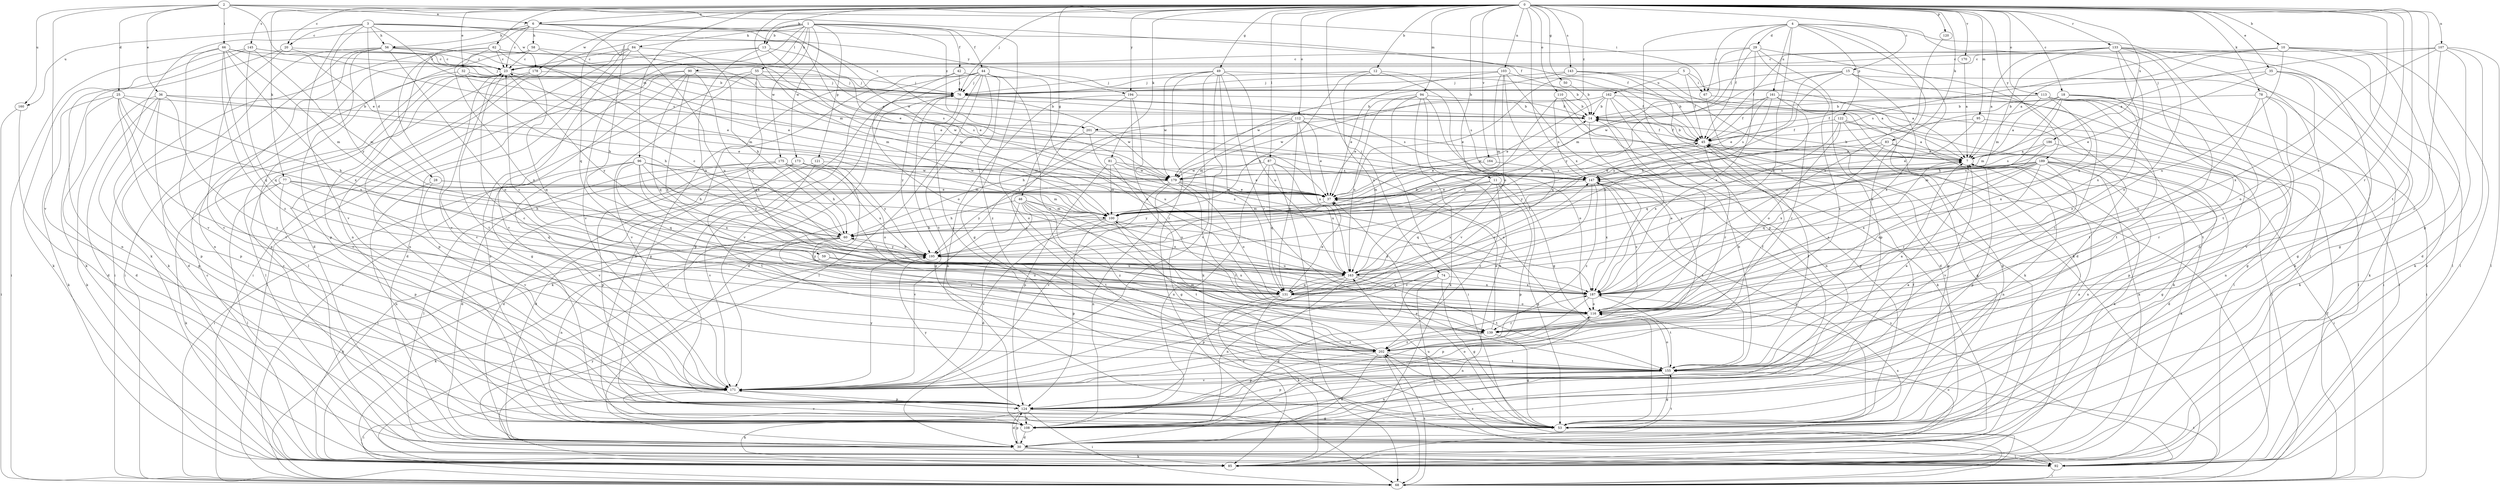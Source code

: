 strict digraph  {
0;
1;
2;
3;
4;
5;
6;
7;
10;
11;
12;
13;
14;
15;
18;
20;
23;
25;
28;
29;
30;
32;
35;
36;
37;
42;
44;
45;
46;
49;
50;
53;
55;
56;
58;
59;
60;
62;
66;
67;
68;
74;
76;
77;
78;
81;
83;
84;
85;
87;
90;
92;
94;
95;
96;
100;
103;
107;
108;
110;
112;
113;
116;
120;
121;
122;
124;
131;
133;
139;
143;
145;
147;
155;
160;
161;
162;
163;
164;
170;
171;
173;
175;
178;
179;
186;
187;
189;
194;
195;
201;
202;
0 -> 6  [label=a];
0 -> 10  [label=b];
0 -> 11  [label=b];
0 -> 12  [label=b];
0 -> 13  [label=b];
0 -> 15  [label=c];
0 -> 18  [label=c];
0 -> 20  [label=c];
0 -> 32  [label=e];
0 -> 35  [label=e];
0 -> 46  [label=g];
0 -> 49  [label=g];
0 -> 50  [label=g];
0 -> 53  [label=g];
0 -> 62  [label=i];
0 -> 74  [label=j];
0 -> 76  [label=j];
0 -> 77  [label=k];
0 -> 78  [label=k];
0 -> 81  [label=k];
0 -> 83  [label=k];
0 -> 87  [label=l];
0 -> 94  [label=m];
0 -> 95  [label=m];
0 -> 96  [label=m];
0 -> 100  [label=m];
0 -> 103  [label=n];
0 -> 107  [label=n];
0 -> 110  [label=o];
0 -> 112  [label=o];
0 -> 113  [label=o];
0 -> 116  [label=o];
0 -> 120  [label=p];
0 -> 131  [label=q];
0 -> 133  [label=r];
0 -> 139  [label=r];
0 -> 143  [label=s];
0 -> 145  [label=s];
0 -> 155  [label=t];
0 -> 164  [label=v];
0 -> 170  [label=v];
0 -> 186  [label=x];
0 -> 187  [label=x];
0 -> 189  [label=y];
0 -> 194  [label=y];
0 -> 201  [label=z];
1 -> 13  [label=b];
1 -> 42  [label=f];
1 -> 44  [label=f];
1 -> 53  [label=g];
1 -> 55  [label=h];
1 -> 84  [label=k];
1 -> 90  [label=l];
1 -> 108  [label=n];
1 -> 121  [label=p];
1 -> 171  [label=v];
1 -> 173  [label=w];
1 -> 175  [label=w];
1 -> 178  [label=w];
1 -> 201  [label=z];
2 -> 6  [label=a];
2 -> 25  [label=d];
2 -> 36  [label=e];
2 -> 37  [label=e];
2 -> 45  [label=f];
2 -> 66  [label=i];
2 -> 67  [label=i];
2 -> 160  [label=u];
2 -> 171  [label=v];
3 -> 20  [label=c];
3 -> 28  [label=d];
3 -> 56  [label=h];
3 -> 147  [label=s];
3 -> 160  [label=u];
3 -> 171  [label=v];
3 -> 178  [label=w];
3 -> 194  [label=y];
3 -> 195  [label=y];
3 -> 201  [label=z];
4 -> 29  [label=d];
4 -> 30  [label=d];
4 -> 45  [label=f];
4 -> 67  [label=i];
4 -> 85  [label=k];
4 -> 92  [label=l];
4 -> 122  [label=p];
4 -> 124  [label=p];
4 -> 161  [label=u];
4 -> 187  [label=x];
4 -> 202  [label=z];
5 -> 7  [label=a];
5 -> 37  [label=e];
5 -> 45  [label=f];
5 -> 67  [label=i];
5 -> 162  [label=u];
6 -> 23  [label=c];
6 -> 30  [label=d];
6 -> 37  [label=e];
6 -> 45  [label=f];
6 -> 56  [label=h];
6 -> 58  [label=h];
6 -> 59  [label=h];
6 -> 85  [label=k];
6 -> 179  [label=w];
7 -> 14  [label=b];
7 -> 85  [label=k];
7 -> 108  [label=n];
7 -> 124  [label=p];
7 -> 147  [label=s];
10 -> 7  [label=a];
10 -> 23  [label=c];
10 -> 53  [label=g];
10 -> 85  [label=k];
10 -> 92  [label=l];
10 -> 147  [label=s];
10 -> 163  [label=u];
11 -> 37  [label=e];
11 -> 53  [label=g];
11 -> 124  [label=p];
11 -> 131  [label=q];
11 -> 195  [label=y];
11 -> 202  [label=z];
12 -> 60  [label=h];
12 -> 76  [label=j];
12 -> 147  [label=s];
12 -> 163  [label=u];
12 -> 171  [label=v];
13 -> 23  [label=c];
13 -> 37  [label=e];
13 -> 100  [label=m];
13 -> 108  [label=n];
13 -> 163  [label=u];
14 -> 45  [label=f];
14 -> 187  [label=x];
15 -> 37  [label=e];
15 -> 68  [label=i];
15 -> 76  [label=j];
15 -> 155  [label=t];
15 -> 179  [label=w];
15 -> 187  [label=x];
15 -> 195  [label=y];
18 -> 7  [label=a];
18 -> 14  [label=b];
18 -> 60  [label=h];
18 -> 92  [label=l];
18 -> 100  [label=m];
18 -> 116  [label=o];
18 -> 155  [label=t];
20 -> 23  [label=c];
20 -> 37  [label=e];
20 -> 85  [label=k];
20 -> 171  [label=v];
23 -> 76  [label=j];
23 -> 155  [label=t];
23 -> 171  [label=v];
23 -> 195  [label=y];
25 -> 14  [label=b];
25 -> 30  [label=d];
25 -> 60  [label=h];
25 -> 85  [label=k];
25 -> 124  [label=p];
25 -> 155  [label=t];
25 -> 163  [label=u];
28 -> 37  [label=e];
28 -> 100  [label=m];
28 -> 108  [label=n];
28 -> 171  [label=v];
29 -> 23  [label=c];
29 -> 30  [label=d];
29 -> 100  [label=m];
29 -> 124  [label=p];
29 -> 187  [label=x];
29 -> 195  [label=y];
29 -> 202  [label=z];
30 -> 7  [label=a];
30 -> 23  [label=c];
30 -> 85  [label=k];
30 -> 92  [label=l];
30 -> 124  [label=p];
30 -> 155  [label=t];
30 -> 187  [label=x];
32 -> 30  [label=d];
32 -> 60  [label=h];
32 -> 76  [label=j];
32 -> 147  [label=s];
35 -> 37  [label=e];
35 -> 53  [label=g];
35 -> 76  [label=j];
35 -> 85  [label=k];
35 -> 116  [label=o];
36 -> 14  [label=b];
36 -> 37  [label=e];
36 -> 53  [label=g];
36 -> 85  [label=k];
36 -> 92  [label=l];
36 -> 124  [label=p];
36 -> 202  [label=z];
37 -> 100  [label=m];
42 -> 7  [label=a];
42 -> 53  [label=g];
42 -> 76  [label=j];
42 -> 116  [label=o];
44 -> 30  [label=d];
44 -> 76  [label=j];
44 -> 92  [label=l];
44 -> 108  [label=n];
44 -> 116  [label=o];
44 -> 124  [label=p];
44 -> 139  [label=r];
44 -> 155  [label=t];
44 -> 171  [label=v];
44 -> 202  [label=z];
45 -> 7  [label=a];
45 -> 14  [label=b];
45 -> 37  [label=e];
45 -> 139  [label=r];
45 -> 179  [label=w];
46 -> 30  [label=d];
46 -> 60  [label=h];
46 -> 100  [label=m];
46 -> 155  [label=t];
46 -> 163  [label=u];
46 -> 171  [label=v];
46 -> 187  [label=x];
46 -> 202  [label=z];
49 -> 45  [label=f];
49 -> 68  [label=i];
49 -> 76  [label=j];
49 -> 85  [label=k];
49 -> 131  [label=q];
49 -> 139  [label=r];
49 -> 163  [label=u];
49 -> 171  [label=v];
49 -> 179  [label=w];
50 -> 14  [label=b];
53 -> 7  [label=a];
53 -> 37  [label=e];
53 -> 147  [label=s];
53 -> 163  [label=u];
53 -> 171  [label=v];
55 -> 68  [label=i];
55 -> 76  [label=j];
55 -> 131  [label=q];
55 -> 171  [label=v];
55 -> 179  [label=w];
56 -> 23  [label=c];
56 -> 37  [label=e];
56 -> 53  [label=g];
56 -> 68  [label=i];
56 -> 85  [label=k];
56 -> 116  [label=o];
56 -> 124  [label=p];
56 -> 147  [label=s];
58 -> 23  [label=c];
58 -> 37  [label=e];
58 -> 92  [label=l];
58 -> 100  [label=m];
58 -> 108  [label=n];
59 -> 85  [label=k];
59 -> 163  [label=u];
59 -> 187  [label=x];
60 -> 23  [label=c];
60 -> 85  [label=k];
60 -> 108  [label=n];
60 -> 116  [label=o];
60 -> 139  [label=r];
60 -> 195  [label=y];
62 -> 7  [label=a];
62 -> 23  [label=c];
62 -> 68  [label=i];
62 -> 100  [label=m];
62 -> 171  [label=v];
62 -> 187  [label=x];
66 -> 14  [label=b];
66 -> 23  [label=c];
66 -> 68  [label=i];
66 -> 100  [label=m];
66 -> 131  [label=q];
66 -> 171  [label=v];
66 -> 187  [label=x];
66 -> 202  [label=z];
67 -> 53  [label=g];
67 -> 85  [label=k];
68 -> 45  [label=f];
68 -> 155  [label=t];
68 -> 202  [label=z];
74 -> 30  [label=d];
74 -> 53  [label=g];
74 -> 68  [label=i];
74 -> 131  [label=q];
74 -> 187  [label=x];
76 -> 14  [label=b];
76 -> 53  [label=g];
76 -> 85  [label=k];
76 -> 147  [label=s];
76 -> 179  [label=w];
76 -> 195  [label=y];
76 -> 202  [label=z];
77 -> 37  [label=e];
77 -> 60  [label=h];
77 -> 85  [label=k];
77 -> 92  [label=l];
77 -> 124  [label=p];
77 -> 131  [label=q];
78 -> 14  [label=b];
78 -> 85  [label=k];
78 -> 116  [label=o];
78 -> 155  [label=t];
78 -> 171  [label=v];
81 -> 37  [label=e];
81 -> 53  [label=g];
81 -> 100  [label=m];
81 -> 124  [label=p];
81 -> 179  [label=w];
83 -> 7  [label=a];
83 -> 37  [label=e];
83 -> 124  [label=p];
83 -> 187  [label=x];
83 -> 195  [label=y];
84 -> 23  [label=c];
84 -> 30  [label=d];
84 -> 60  [label=h];
84 -> 68  [label=i];
84 -> 163  [label=u];
84 -> 171  [label=v];
85 -> 23  [label=c];
85 -> 76  [label=j];
85 -> 116  [label=o];
85 -> 195  [label=y];
87 -> 68  [label=i];
87 -> 108  [label=n];
87 -> 116  [label=o];
87 -> 131  [label=q];
87 -> 163  [label=u];
87 -> 179  [label=w];
90 -> 53  [label=g];
90 -> 68  [label=i];
90 -> 76  [label=j];
90 -> 108  [label=n];
90 -> 131  [label=q];
90 -> 187  [label=x];
90 -> 195  [label=y];
92 -> 68  [label=i];
92 -> 147  [label=s];
92 -> 202  [label=z];
94 -> 14  [label=b];
94 -> 37  [label=e];
94 -> 53  [label=g];
94 -> 68  [label=i];
94 -> 85  [label=k];
94 -> 108  [label=n];
94 -> 163  [label=u];
95 -> 37  [label=e];
95 -> 45  [label=f];
95 -> 108  [label=n];
96 -> 60  [label=h];
96 -> 68  [label=i];
96 -> 100  [label=m];
96 -> 131  [label=q];
96 -> 147  [label=s];
96 -> 171  [label=v];
96 -> 187  [label=x];
96 -> 195  [label=y];
100 -> 60  [label=h];
100 -> 124  [label=p];
100 -> 155  [label=t];
100 -> 171  [label=v];
100 -> 187  [label=x];
103 -> 14  [label=b];
103 -> 37  [label=e];
103 -> 76  [label=j];
103 -> 100  [label=m];
103 -> 131  [label=q];
103 -> 163  [label=u];
103 -> 202  [label=z];
107 -> 7  [label=a];
107 -> 23  [label=c];
107 -> 30  [label=d];
107 -> 85  [label=k];
107 -> 92  [label=l];
107 -> 187  [label=x];
107 -> 202  [label=z];
108 -> 30  [label=d];
108 -> 45  [label=f];
108 -> 171  [label=v];
110 -> 14  [label=b];
110 -> 68  [label=i];
110 -> 85  [label=k];
110 -> 147  [label=s];
110 -> 163  [label=u];
112 -> 37  [label=e];
112 -> 45  [label=f];
112 -> 60  [label=h];
112 -> 100  [label=m];
112 -> 116  [label=o];
112 -> 131  [label=q];
112 -> 163  [label=u];
112 -> 195  [label=y];
113 -> 14  [label=b];
113 -> 45  [label=f];
113 -> 53  [label=g];
113 -> 60  [label=h];
113 -> 68  [label=i];
113 -> 92  [label=l];
113 -> 155  [label=t];
113 -> 187  [label=x];
116 -> 7  [label=a];
116 -> 108  [label=n];
116 -> 139  [label=r];
116 -> 147  [label=s];
120 -> 187  [label=x];
121 -> 30  [label=d];
121 -> 171  [label=v];
121 -> 179  [label=w];
121 -> 202  [label=z];
122 -> 7  [label=a];
122 -> 45  [label=f];
122 -> 53  [label=g];
122 -> 85  [label=k];
122 -> 116  [label=o];
122 -> 131  [label=q];
124 -> 7  [label=a];
124 -> 23  [label=c];
124 -> 30  [label=d];
124 -> 53  [label=g];
124 -> 68  [label=i];
124 -> 85  [label=k];
124 -> 108  [label=n];
124 -> 195  [label=y];
131 -> 23  [label=c];
131 -> 37  [label=e];
131 -> 85  [label=k];
131 -> 92  [label=l];
131 -> 116  [label=o];
131 -> 147  [label=s];
133 -> 7  [label=a];
133 -> 23  [label=c];
133 -> 45  [label=f];
133 -> 85  [label=k];
133 -> 92  [label=l];
133 -> 100  [label=m];
133 -> 116  [label=o];
133 -> 155  [label=t];
133 -> 163  [label=u];
133 -> 187  [label=x];
139 -> 37  [label=e];
139 -> 53  [label=g];
139 -> 171  [label=v];
139 -> 202  [label=z];
143 -> 30  [label=d];
143 -> 76  [label=j];
143 -> 85  [label=k];
143 -> 92  [label=l];
143 -> 179  [label=w];
145 -> 23  [label=c];
145 -> 76  [label=j];
145 -> 85  [label=k];
145 -> 100  [label=m];
145 -> 108  [label=n];
145 -> 131  [label=q];
147 -> 37  [label=e];
147 -> 155  [label=t];
147 -> 171  [label=v];
147 -> 187  [label=x];
147 -> 202  [label=z];
155 -> 7  [label=a];
155 -> 14  [label=b];
155 -> 45  [label=f];
155 -> 53  [label=g];
155 -> 108  [label=n];
155 -> 116  [label=o];
155 -> 124  [label=p];
155 -> 171  [label=v];
160 -> 30  [label=d];
160 -> 68  [label=i];
161 -> 14  [label=b];
161 -> 45  [label=f];
161 -> 53  [label=g];
161 -> 92  [label=l];
161 -> 139  [label=r];
161 -> 147  [label=s];
161 -> 163  [label=u];
162 -> 14  [label=b];
162 -> 37  [label=e];
162 -> 53  [label=g];
162 -> 68  [label=i];
162 -> 108  [label=n];
162 -> 116  [label=o];
162 -> 179  [label=w];
163 -> 7  [label=a];
163 -> 45  [label=f];
163 -> 108  [label=n];
163 -> 124  [label=p];
163 -> 131  [label=q];
163 -> 155  [label=t];
163 -> 187  [label=x];
164 -> 100  [label=m];
164 -> 147  [label=s];
170 -> 7  [label=a];
171 -> 68  [label=i];
171 -> 116  [label=o];
171 -> 124  [label=p];
171 -> 187  [label=x];
171 -> 195  [label=y];
173 -> 30  [label=d];
173 -> 68  [label=i];
173 -> 116  [label=o];
173 -> 155  [label=t];
173 -> 179  [label=w];
173 -> 195  [label=y];
175 -> 30  [label=d];
175 -> 60  [label=h];
175 -> 92  [label=l];
175 -> 124  [label=p];
175 -> 139  [label=r];
175 -> 163  [label=u];
175 -> 179  [label=w];
178 -> 76  [label=j];
178 -> 92  [label=l];
178 -> 124  [label=p];
178 -> 131  [label=q];
179 -> 37  [label=e];
179 -> 108  [label=n];
179 -> 116  [label=o];
179 -> 155  [label=t];
179 -> 171  [label=v];
179 -> 187  [label=x];
179 -> 195  [label=y];
186 -> 7  [label=a];
186 -> 100  [label=m];
186 -> 139  [label=r];
186 -> 147  [label=s];
187 -> 116  [label=o];
187 -> 124  [label=p];
187 -> 155  [label=t];
189 -> 30  [label=d];
189 -> 53  [label=g];
189 -> 68  [label=i];
189 -> 100  [label=m];
189 -> 108  [label=n];
189 -> 116  [label=o];
189 -> 131  [label=q];
189 -> 139  [label=r];
189 -> 147  [label=s];
189 -> 171  [label=v];
189 -> 179  [label=w];
189 -> 187  [label=x];
194 -> 14  [label=b];
194 -> 108  [label=n];
194 -> 139  [label=r];
194 -> 187  [label=x];
194 -> 202  [label=z];
195 -> 14  [label=b];
195 -> 60  [label=h];
195 -> 163  [label=u];
201 -> 7  [label=a];
201 -> 116  [label=o];
201 -> 163  [label=u];
202 -> 7  [label=a];
202 -> 23  [label=c];
202 -> 30  [label=d];
202 -> 45  [label=f];
202 -> 68  [label=i];
202 -> 100  [label=m];
202 -> 124  [label=p];
202 -> 155  [label=t];
}

